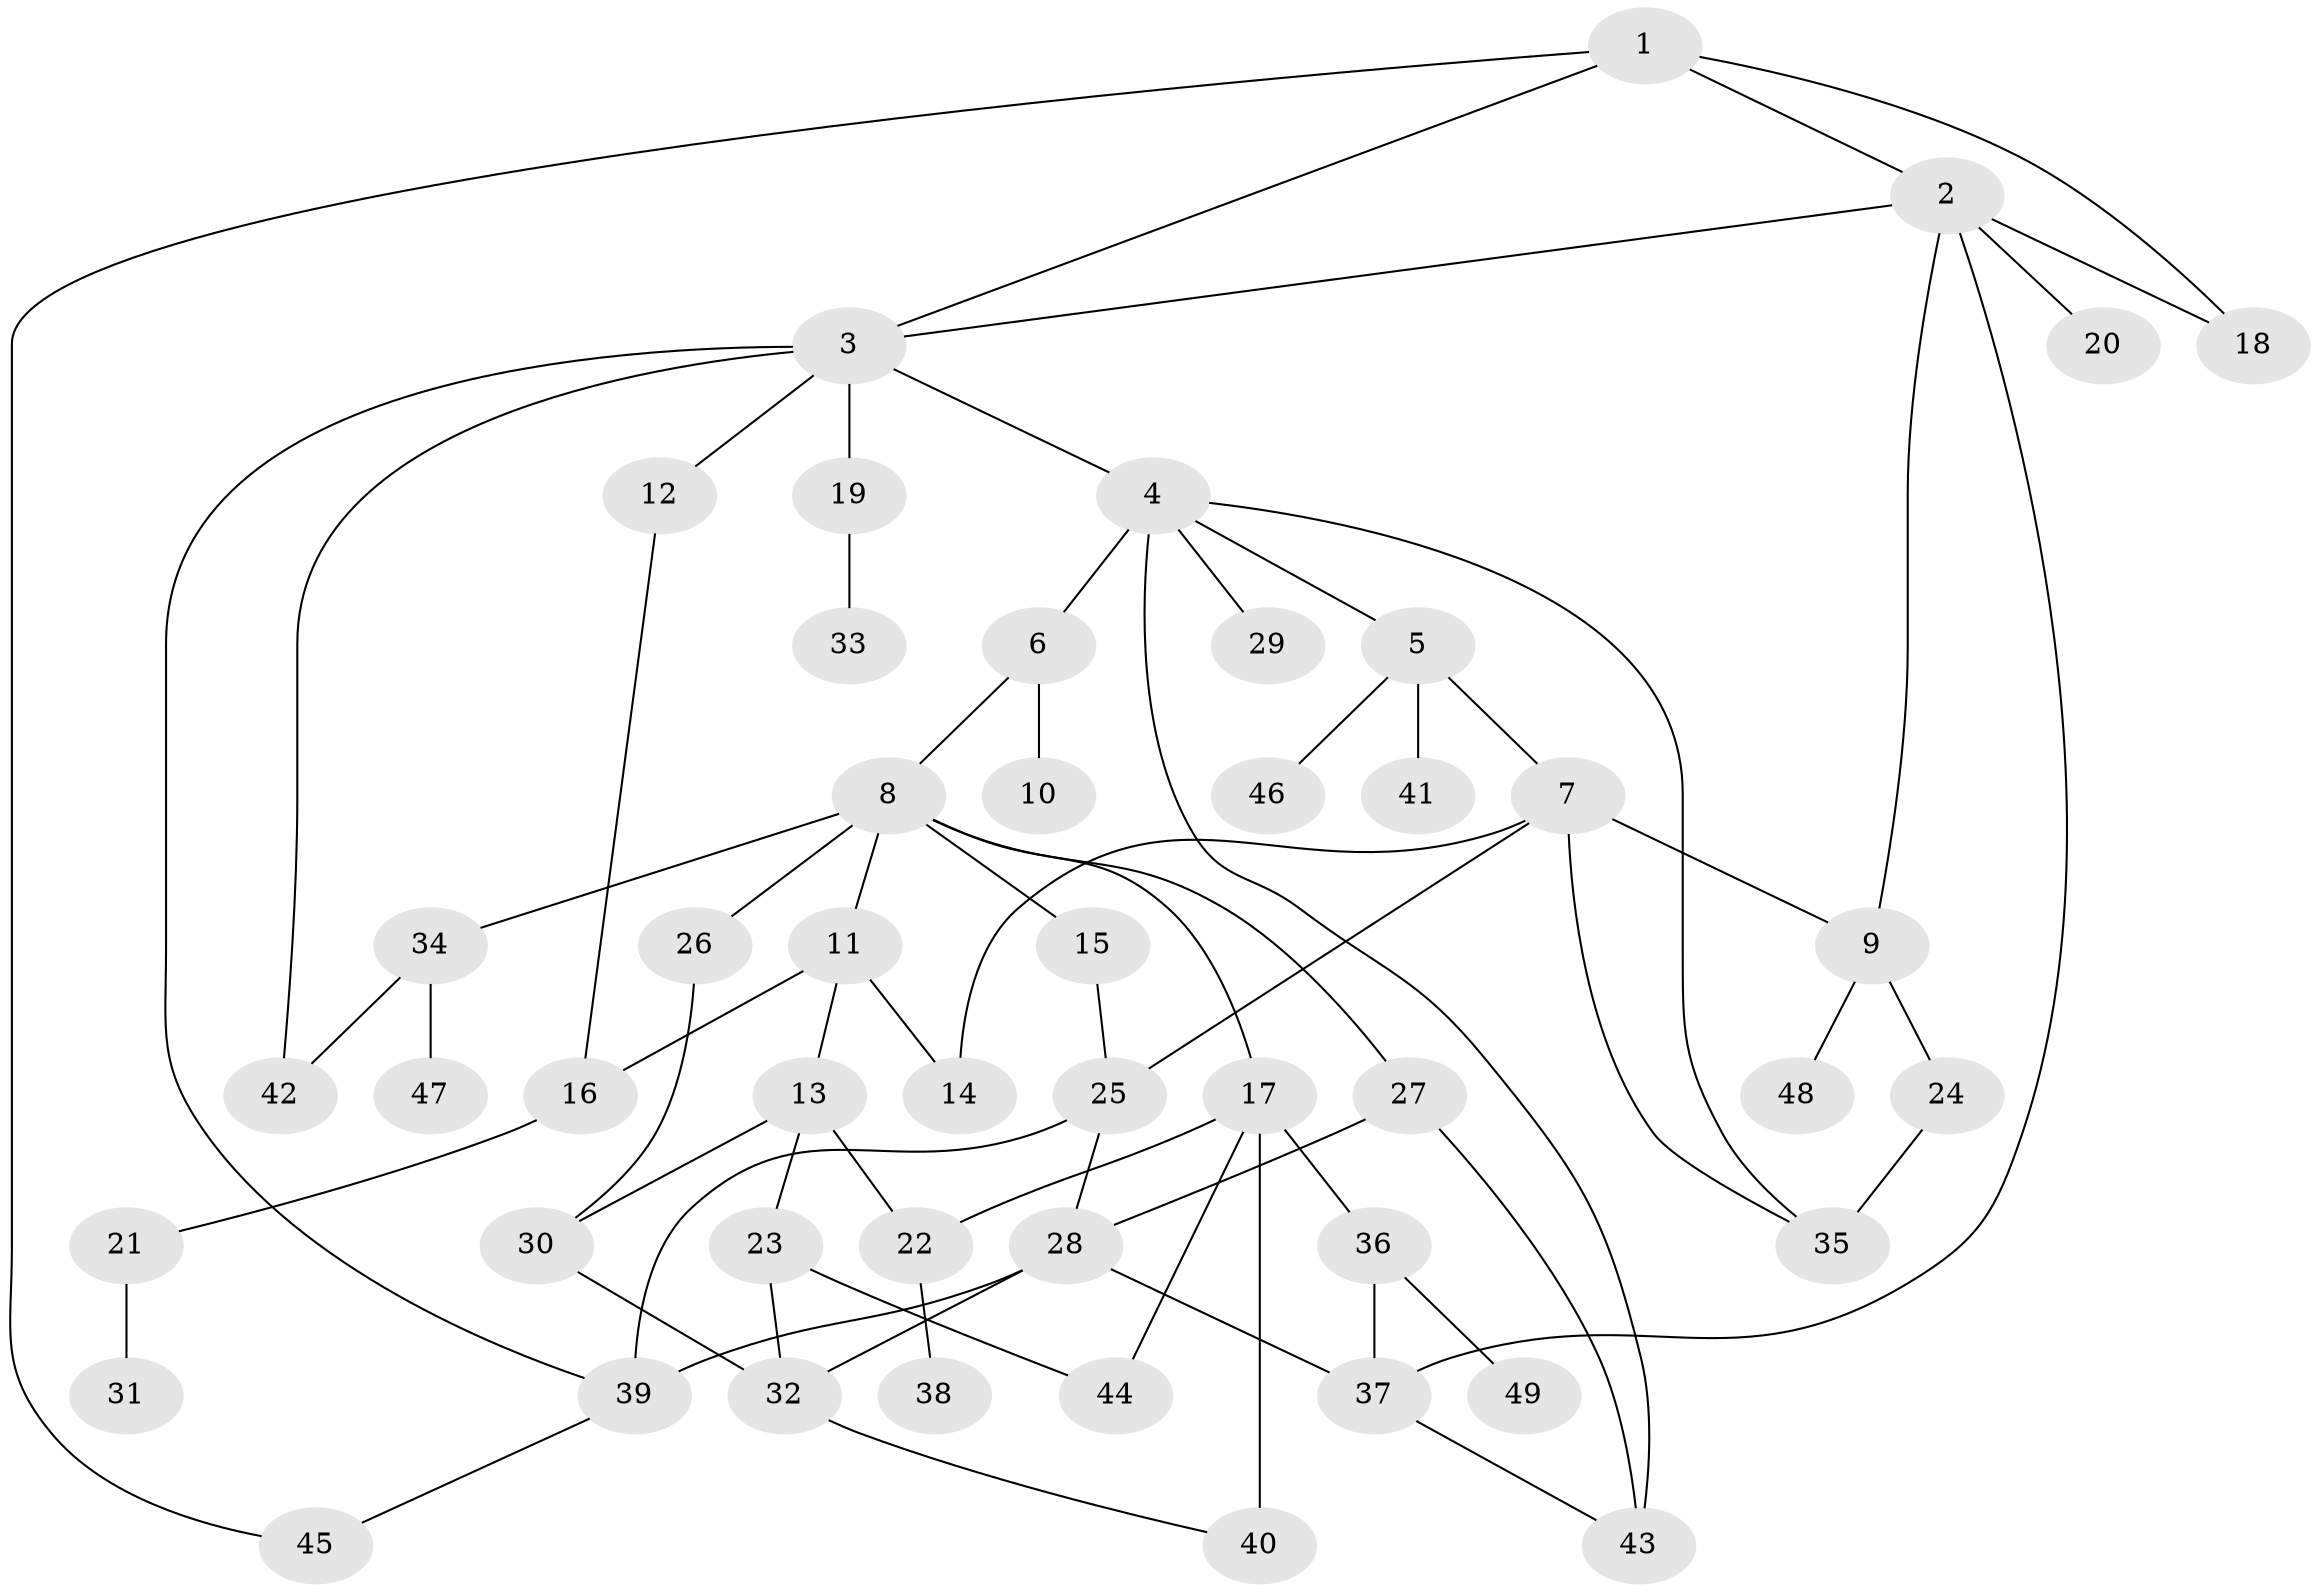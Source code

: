 // original degree distribution, {2: 0.27835051546391754, 6: 0.041237113402061855, 7: 0.020618556701030927, 5: 0.05154639175257732, 4: 0.10309278350515463, 8: 0.020618556701030927, 1: 0.36082474226804123, 3: 0.12371134020618557}
// Generated by graph-tools (version 1.1) at 2025/34/03/09/25 02:34:27]
// undirected, 49 vertices, 71 edges
graph export_dot {
graph [start="1"]
  node [color=gray90,style=filled];
  1;
  2;
  3;
  4;
  5;
  6;
  7;
  8;
  9;
  10;
  11;
  12;
  13;
  14;
  15;
  16;
  17;
  18;
  19;
  20;
  21;
  22;
  23;
  24;
  25;
  26;
  27;
  28;
  29;
  30;
  31;
  32;
  33;
  34;
  35;
  36;
  37;
  38;
  39;
  40;
  41;
  42;
  43;
  44;
  45;
  46;
  47;
  48;
  49;
  1 -- 2 [weight=1.0];
  1 -- 3 [weight=1.0];
  1 -- 18 [weight=1.0];
  1 -- 45 [weight=1.0];
  2 -- 3 [weight=1.0];
  2 -- 9 [weight=1.0];
  2 -- 18 [weight=1.0];
  2 -- 20 [weight=1.0];
  2 -- 37 [weight=1.0];
  3 -- 4 [weight=2.0];
  3 -- 12 [weight=2.0];
  3 -- 19 [weight=1.0];
  3 -- 39 [weight=1.0];
  3 -- 42 [weight=1.0];
  4 -- 5 [weight=1.0];
  4 -- 6 [weight=1.0];
  4 -- 29 [weight=1.0];
  4 -- 35 [weight=1.0];
  4 -- 43 [weight=1.0];
  5 -- 7 [weight=1.0];
  5 -- 41 [weight=1.0];
  5 -- 46 [weight=1.0];
  6 -- 8 [weight=1.0];
  6 -- 10 [weight=1.0];
  7 -- 9 [weight=1.0];
  7 -- 14 [weight=1.0];
  7 -- 25 [weight=1.0];
  7 -- 35 [weight=1.0];
  8 -- 11 [weight=1.0];
  8 -- 15 [weight=1.0];
  8 -- 17 [weight=1.0];
  8 -- 26 [weight=1.0];
  8 -- 27 [weight=1.0];
  8 -- 34 [weight=1.0];
  9 -- 24 [weight=1.0];
  9 -- 48 [weight=1.0];
  11 -- 13 [weight=3.0];
  11 -- 14 [weight=1.0];
  11 -- 16 [weight=1.0];
  12 -- 16 [weight=2.0];
  13 -- 22 [weight=1.0];
  13 -- 23 [weight=1.0];
  13 -- 30 [weight=1.0];
  15 -- 25 [weight=1.0];
  16 -- 21 [weight=1.0];
  17 -- 22 [weight=1.0];
  17 -- 36 [weight=1.0];
  17 -- 40 [weight=3.0];
  17 -- 44 [weight=1.0];
  19 -- 33 [weight=1.0];
  21 -- 31 [weight=1.0];
  22 -- 38 [weight=1.0];
  23 -- 32 [weight=1.0];
  23 -- 44 [weight=1.0];
  24 -- 35 [weight=1.0];
  25 -- 28 [weight=1.0];
  25 -- 39 [weight=2.0];
  26 -- 30 [weight=1.0];
  27 -- 28 [weight=3.0];
  27 -- 43 [weight=1.0];
  28 -- 32 [weight=1.0];
  28 -- 37 [weight=2.0];
  28 -- 39 [weight=1.0];
  30 -- 32 [weight=1.0];
  32 -- 40 [weight=1.0];
  34 -- 42 [weight=1.0];
  34 -- 47 [weight=1.0];
  36 -- 37 [weight=1.0];
  36 -- 49 [weight=1.0];
  37 -- 43 [weight=1.0];
  39 -- 45 [weight=1.0];
}
